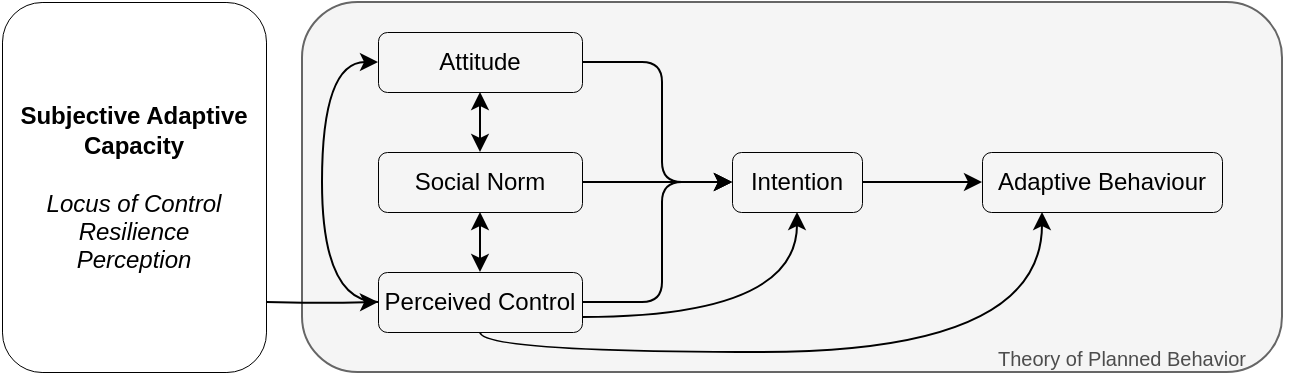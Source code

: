 <mxfile version="26.0.10">
  <diagram name="Page-1" id="_mKImdJtYSdmslTn-wdf">
    <mxGraphModel dx="606" dy="386" grid="1" gridSize="10" guides="1" tooltips="1" connect="1" arrows="1" fold="1" page="1" pageScale="1" pageWidth="850" pageHeight="1100" math="0" shadow="0">
      <root>
        <mxCell id="0" />
        <mxCell id="1" parent="0" />
        <mxCell id="xCPVz_zTYaMDrQWWXTra-14" value="" style="rounded=1;whiteSpace=wrap;html=1;fillColor=#f5f5f5;fontColor=#333333;strokeColor=#666666;" vertex="1" parent="1">
          <mxGeometry x="210" y="155" width="490" height="185" as="geometry" />
        </mxCell>
        <mxCell id="xCPVz_zTYaMDrQWWXTra-7" style="edgeStyle=orthogonalEdgeStyle;rounded=1;orthogonalLoop=1;jettySize=auto;html=1;exitX=1;exitY=0.5;exitDx=0;exitDy=0;curved=0;" edge="1" parent="1" source="xCPVz_zTYaMDrQWWXTra-1" target="xCPVz_zTYaMDrQWWXTra-4">
          <mxGeometry relative="1" as="geometry">
            <mxPoint x="339" y="185" as="sourcePoint" />
            <mxPoint x="424" y="245" as="targetPoint" />
            <Array as="points">
              <mxPoint x="390" y="185" />
              <mxPoint x="390" y="245" />
            </Array>
          </mxGeometry>
        </mxCell>
        <mxCell id="xCPVz_zTYaMDrQWWXTra-1" value="Attitude" style="text;html=1;align=center;verticalAlign=middle;whiteSpace=wrap;rounded=1;strokeColor=default;strokeWidth=0.5;" vertex="1" parent="1">
          <mxGeometry x="248" y="170" width="102" height="30" as="geometry" />
        </mxCell>
        <mxCell id="xCPVz_zTYaMDrQWWXTra-8" style="edgeStyle=orthogonalEdgeStyle;rounded=1;orthogonalLoop=1;jettySize=auto;html=1;exitX=1;exitY=0.5;exitDx=0;exitDy=0;curved=0;entryX=0;entryY=0.5;entryDx=0;entryDy=0;" edge="1" parent="1" source="xCPVz_zTYaMDrQWWXTra-2" target="xCPVz_zTYaMDrQWWXTra-4">
          <mxGeometry relative="1" as="geometry">
            <mxPoint x="430" y="245" as="targetPoint" />
          </mxGeometry>
        </mxCell>
        <mxCell id="xCPVz_zTYaMDrQWWXTra-16" style="edgeStyle=orthogonalEdgeStyle;rounded=0;orthogonalLoop=1;jettySize=auto;html=1;exitX=0.5;exitY=0;exitDx=0;exitDy=0;entryX=0.5;entryY=1;entryDx=0;entryDy=0;endArrow=classic;startFill=1;startArrow=classic;endFill=1;curved=1;" edge="1" parent="1" source="xCPVz_zTYaMDrQWWXTra-2" target="xCPVz_zTYaMDrQWWXTra-1">
          <mxGeometry relative="1" as="geometry" />
        </mxCell>
        <mxCell id="xCPVz_zTYaMDrQWWXTra-17" style="edgeStyle=orthogonalEdgeStyle;rounded=0;orthogonalLoop=1;jettySize=auto;html=1;exitX=0.5;exitY=1;exitDx=0;exitDy=0;entryX=0.5;entryY=0;entryDx=0;entryDy=0;startArrow=classic;startFill=1;" edge="1" parent="1" source="xCPVz_zTYaMDrQWWXTra-2" target="xCPVz_zTYaMDrQWWXTra-3">
          <mxGeometry relative="1" as="geometry" />
        </mxCell>
        <mxCell id="xCPVz_zTYaMDrQWWXTra-2" value="Social Norm" style="text;html=1;align=center;verticalAlign=middle;whiteSpace=wrap;rounded=1;strokeColor=default;strokeWidth=0.5;" vertex="1" parent="1">
          <mxGeometry x="248" y="230" width="102" height="30" as="geometry" />
        </mxCell>
        <mxCell id="xCPVz_zTYaMDrQWWXTra-9" style="edgeStyle=orthogonalEdgeStyle;rounded=1;orthogonalLoop=1;jettySize=auto;html=1;exitX=1;exitY=0.5;exitDx=0;exitDy=0;entryX=0;entryY=0.5;entryDx=0;entryDy=0;curved=0;" edge="1" parent="1" source="xCPVz_zTYaMDrQWWXTra-3" target="xCPVz_zTYaMDrQWWXTra-4">
          <mxGeometry relative="1" as="geometry">
            <Array as="points">
              <mxPoint x="390" y="305" />
              <mxPoint x="390" y="245" />
            </Array>
          </mxGeometry>
        </mxCell>
        <mxCell id="xCPVz_zTYaMDrQWWXTra-11" style="edgeStyle=orthogonalEdgeStyle;rounded=0;orthogonalLoop=1;jettySize=auto;html=1;exitX=0.5;exitY=1;exitDx=0;exitDy=0;entryX=0.25;entryY=1;entryDx=0;entryDy=0;curved=1;" edge="1" parent="1" source="xCPVz_zTYaMDrQWWXTra-3" target="xCPVz_zTYaMDrQWWXTra-5">
          <mxGeometry relative="1" as="geometry">
            <Array as="points">
              <mxPoint x="299" y="330" />
              <mxPoint x="580" y="330" />
            </Array>
          </mxGeometry>
        </mxCell>
        <mxCell id="xCPVz_zTYaMDrQWWXTra-12" style="edgeStyle=orthogonalEdgeStyle;rounded=0;orthogonalLoop=1;jettySize=auto;html=1;exitX=1;exitY=0.75;exitDx=0;exitDy=0;curved=1;" edge="1" parent="1" source="xCPVz_zTYaMDrQWWXTra-3" target="xCPVz_zTYaMDrQWWXTra-4">
          <mxGeometry relative="1" as="geometry" />
        </mxCell>
        <mxCell id="xCPVz_zTYaMDrQWWXTra-18" style="edgeStyle=orthogonalEdgeStyle;rounded=0;orthogonalLoop=1;jettySize=auto;html=1;exitX=0;exitY=0.5;exitDx=0;exitDy=0;entryX=0;entryY=0.5;entryDx=0;entryDy=0;curved=1;" edge="1" parent="1" source="xCPVz_zTYaMDrQWWXTra-3" target="xCPVz_zTYaMDrQWWXTra-1">
          <mxGeometry relative="1" as="geometry">
            <Array as="points">
              <mxPoint x="220" y="305" />
              <mxPoint x="220" y="185" />
            </Array>
          </mxGeometry>
        </mxCell>
        <mxCell id="xCPVz_zTYaMDrQWWXTra-3" value="Perceived Control" style="text;html=1;align=center;verticalAlign=middle;whiteSpace=wrap;rounded=1;strokeColor=default;strokeWidth=0.5;" vertex="1" parent="1">
          <mxGeometry x="248" y="290" width="102" height="30" as="geometry" />
        </mxCell>
        <mxCell id="xCPVz_zTYaMDrQWWXTra-13" style="edgeStyle=orthogonalEdgeStyle;rounded=0;orthogonalLoop=1;jettySize=auto;html=1;exitX=1;exitY=0.5;exitDx=0;exitDy=0;entryX=0;entryY=0.5;entryDx=0;entryDy=0;" edge="1" parent="1" source="xCPVz_zTYaMDrQWWXTra-4" target="xCPVz_zTYaMDrQWWXTra-5">
          <mxGeometry relative="1" as="geometry" />
        </mxCell>
        <mxCell id="xCPVz_zTYaMDrQWWXTra-4" value="Intention" style="text;html=1;align=center;verticalAlign=middle;whiteSpace=wrap;rounded=1;strokeColor=default;strokeWidth=0.5;" vertex="1" parent="1">
          <mxGeometry x="425" y="230" width="65" height="30" as="geometry" />
        </mxCell>
        <mxCell id="xCPVz_zTYaMDrQWWXTra-5" value="Adaptive Behaviour" style="text;html=1;align=center;verticalAlign=middle;whiteSpace=wrap;rounded=1;strokeColor=default;strokeWidth=0.5;" vertex="1" parent="1">
          <mxGeometry x="550" y="230" width="120" height="30" as="geometry" />
        </mxCell>
        <mxCell id="xCPVz_zTYaMDrQWWXTra-10" style="edgeStyle=orthogonalEdgeStyle;rounded=1;orthogonalLoop=1;jettySize=auto;html=1;exitX=1;exitY=0.5;exitDx=0;exitDy=0;entryX=0;entryY=0.5;entryDx=0;entryDy=0;curved=0;" edge="1" parent="1" target="xCPVz_zTYaMDrQWWXTra-3">
          <mxGeometry relative="1" as="geometry">
            <mxPoint x="192.0" y="305" as="sourcePoint" />
          </mxGeometry>
        </mxCell>
        <mxCell id="xCPVz_zTYaMDrQWWXTra-15" value="&lt;font style=&quot;color: rgb(77, 77, 77);&quot;&gt;Theory of Planned Behavior&lt;/font&gt;" style="text;html=1;align=center;verticalAlign=middle;whiteSpace=wrap;rounded=0;fontSize=10;" vertex="1" parent="1">
          <mxGeometry x="535" y="318" width="170" height="30" as="geometry" />
        </mxCell>
        <mxCell id="xCPVz_zTYaMDrQWWXTra-19" value="&lt;b&gt;Subjective Adaptive Capacity&lt;/b&gt;&lt;div&gt;&lt;br&gt;&lt;/div&gt;&lt;div&gt;&lt;i&gt;Locus of Control&lt;/i&gt;&lt;/div&gt;&lt;div&gt;&lt;i&gt;Resilience&lt;/i&gt;&lt;/div&gt;&lt;div&gt;&lt;i&gt;Perception&lt;/i&gt;&lt;/div&gt;" style="text;html=1;align=center;verticalAlign=middle;whiteSpace=wrap;rounded=1;strokeColor=default;strokeWidth=0.5;" vertex="1" parent="1">
          <mxGeometry x="60" y="155" width="132" height="185" as="geometry" />
        </mxCell>
      </root>
    </mxGraphModel>
  </diagram>
</mxfile>
